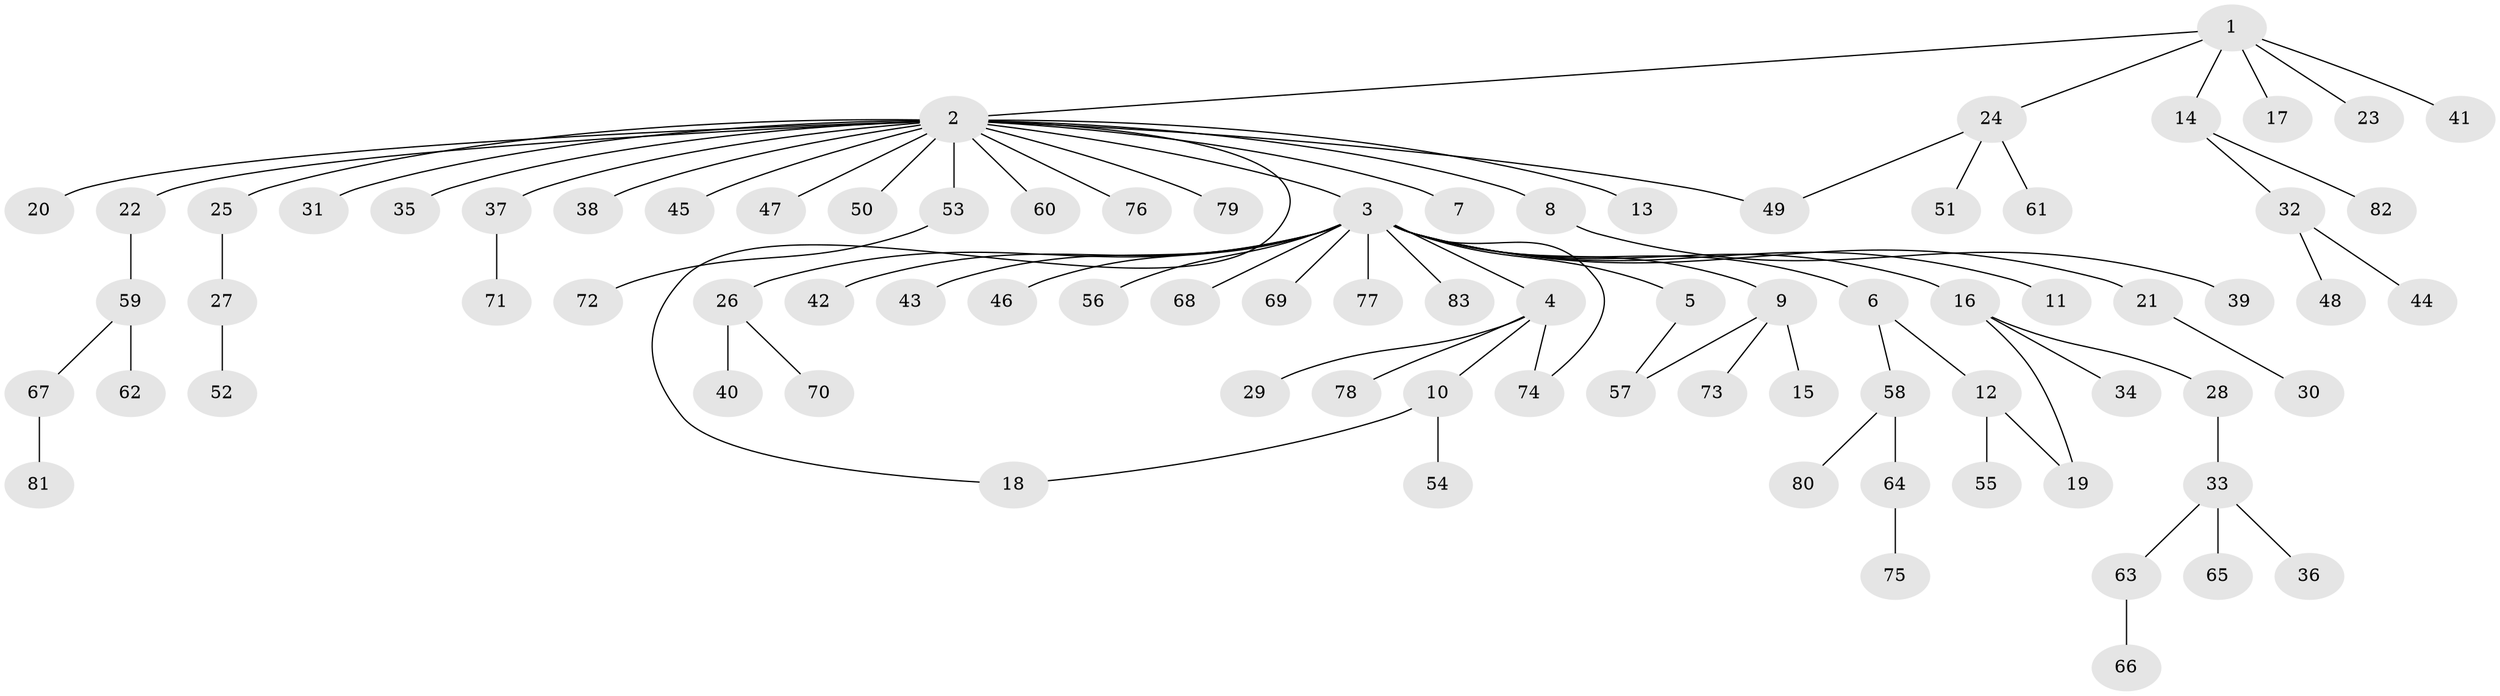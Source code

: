 // coarse degree distribution, {1: 0.8484848484848485, 3: 0.09090909090909091, 6: 0.030303030303030304, 21: 0.030303030303030304}
// Generated by graph-tools (version 1.1) at 2025/50/03/04/25 21:50:10]
// undirected, 83 vertices, 87 edges
graph export_dot {
graph [start="1"]
  node [color=gray90,style=filled];
  1;
  2;
  3;
  4;
  5;
  6;
  7;
  8;
  9;
  10;
  11;
  12;
  13;
  14;
  15;
  16;
  17;
  18;
  19;
  20;
  21;
  22;
  23;
  24;
  25;
  26;
  27;
  28;
  29;
  30;
  31;
  32;
  33;
  34;
  35;
  36;
  37;
  38;
  39;
  40;
  41;
  42;
  43;
  44;
  45;
  46;
  47;
  48;
  49;
  50;
  51;
  52;
  53;
  54;
  55;
  56;
  57;
  58;
  59;
  60;
  61;
  62;
  63;
  64;
  65;
  66;
  67;
  68;
  69;
  70;
  71;
  72;
  73;
  74;
  75;
  76;
  77;
  78;
  79;
  80;
  81;
  82;
  83;
  1 -- 2;
  1 -- 14;
  1 -- 17;
  1 -- 23;
  1 -- 24;
  1 -- 41;
  2 -- 3;
  2 -- 7;
  2 -- 8;
  2 -- 13;
  2 -- 18;
  2 -- 20;
  2 -- 22;
  2 -- 25;
  2 -- 31;
  2 -- 35;
  2 -- 37;
  2 -- 38;
  2 -- 45;
  2 -- 47;
  2 -- 49;
  2 -- 50;
  2 -- 53;
  2 -- 60;
  2 -- 76;
  2 -- 79;
  3 -- 4;
  3 -- 5;
  3 -- 6;
  3 -- 9;
  3 -- 11;
  3 -- 16;
  3 -- 21;
  3 -- 26;
  3 -- 42;
  3 -- 43;
  3 -- 46;
  3 -- 56;
  3 -- 68;
  3 -- 69;
  3 -- 74;
  3 -- 77;
  3 -- 83;
  4 -- 10;
  4 -- 29;
  4 -- 74;
  4 -- 78;
  5 -- 57;
  6 -- 12;
  6 -- 58;
  8 -- 39;
  9 -- 15;
  9 -- 57;
  9 -- 73;
  10 -- 18;
  10 -- 54;
  12 -- 19;
  12 -- 55;
  14 -- 32;
  14 -- 82;
  16 -- 19;
  16 -- 28;
  16 -- 34;
  21 -- 30;
  22 -- 59;
  24 -- 49;
  24 -- 51;
  24 -- 61;
  25 -- 27;
  26 -- 40;
  26 -- 70;
  27 -- 52;
  28 -- 33;
  32 -- 44;
  32 -- 48;
  33 -- 36;
  33 -- 63;
  33 -- 65;
  37 -- 71;
  53 -- 72;
  58 -- 64;
  58 -- 80;
  59 -- 62;
  59 -- 67;
  63 -- 66;
  64 -- 75;
  67 -- 81;
}
